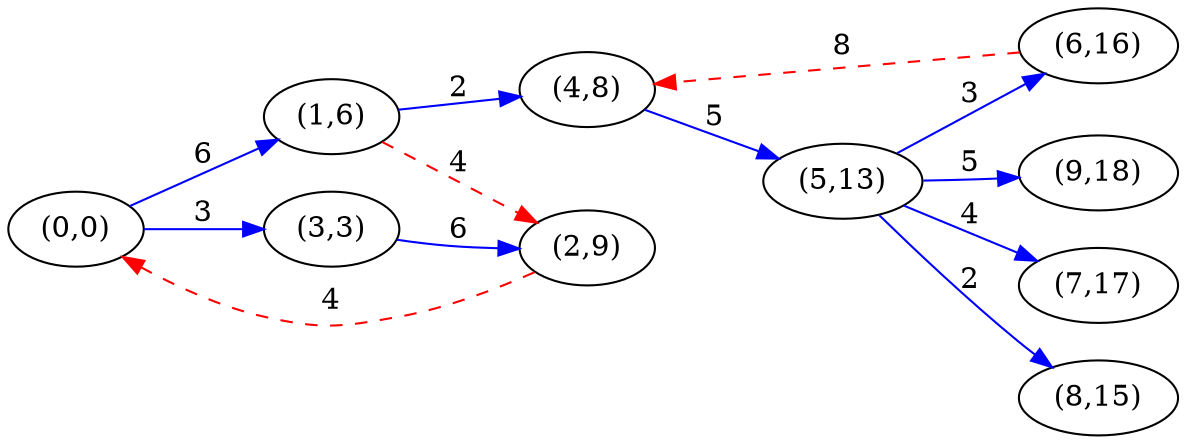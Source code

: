 digraph G {
ranksep = "equally";
rankdir = LR;
{rank = same; "(0,0)"; };
{rank = same; "(1,6)"; "(3,3)"; };
{rank = same; "(2,9)"; "(4,8)"; };
{rank = same; "(5,13)"; };
{rank = same; "(6,16)"; "(7,17)"; "(8,15)"; "(9,18)"; };
{rank = same; };
"(0,0)"->"(1,6)"[label="6" color = "blue"];
"(0,0)"->"(3,3)"[label="3" color = "blue"];
"(1,6)"->"(2,9)"[label="4" color = "red" style = "dashed" ];
"(1,6)"->"(4,8)"[label="2" color = "blue"];
"(3,3)"->"(2,9)"[label="6" color = "blue"];
"(2,9)"->"(0,0)"[label="4" color = "red" style = "dashed" ];
"(4,8)"->"(5,13)"[label="5" color = "blue"];
"(5,13)"->"(6,16)"[label="3" color = "blue"];
"(5,13)"->"(7,17)"[label="4" color = "blue"];
"(5,13)"->"(8,15)"[label="2" color = "blue"];
"(5,13)"->"(9,18)"[label="5" color = "blue"];
"(6,16)"->"(4,8)"[label="8" color = "red" style = "dashed" ];
"(7,17)"
"(8,15)"
"(9,18)"
}

